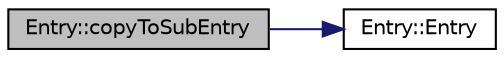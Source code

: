 digraph "Entry::copyToSubEntry"
{
 // LATEX_PDF_SIZE
  edge [fontname="Helvetica",fontsize="10",labelfontname="Helvetica",labelfontsize="10"];
  node [fontname="Helvetica",fontsize="10",shape=record];
  rankdir="LR";
  Node1 [label="Entry::copyToSubEntry",height=0.2,width=0.4,color="black", fillcolor="grey75", style="filled", fontcolor="black",tooltip=" "];
  Node1 -> Node2 [color="midnightblue",fontsize="10",style="solid",fontname="Helvetica"];
  Node2 [label="Entry::Entry",height=0.2,width=0.4,color="black", fillcolor="white", style="filled",URL="$classEntry.html#a8283ac849b1f02ff82ca2ff28253db98",tooltip=" "];
}
